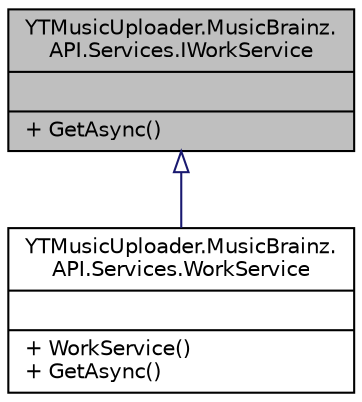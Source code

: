 digraph "YTMusicUploader.MusicBrainz.API.Services.IWorkService"
{
 // LATEX_PDF_SIZE
  edge [fontname="Helvetica",fontsize="10",labelfontname="Helvetica",labelfontsize="10"];
  node [fontname="Helvetica",fontsize="10",shape=record];
  Node1 [label="{YTMusicUploader.MusicBrainz.\lAPI.Services.IWorkService\n||+ GetAsync()\l}",height=0.2,width=0.4,color="black", fillcolor="grey75", style="filled", fontcolor="black",tooltip=" "];
  Node1 -> Node2 [dir="back",color="midnightblue",fontsize="10",style="solid",arrowtail="onormal",fontname="Helvetica"];
  Node2 [label="{YTMusicUploader.MusicBrainz.\lAPI.Services.WorkService\n||+ WorkService()\l+ GetAsync()\l}",height=0.2,width=0.4,color="black", fillcolor="white", style="filled",URL="$d7/d59/class_y_t_music_uploader_1_1_music_brainz_1_1_a_p_i_1_1_services_1_1_work_service.html",tooltip=" "];
}
